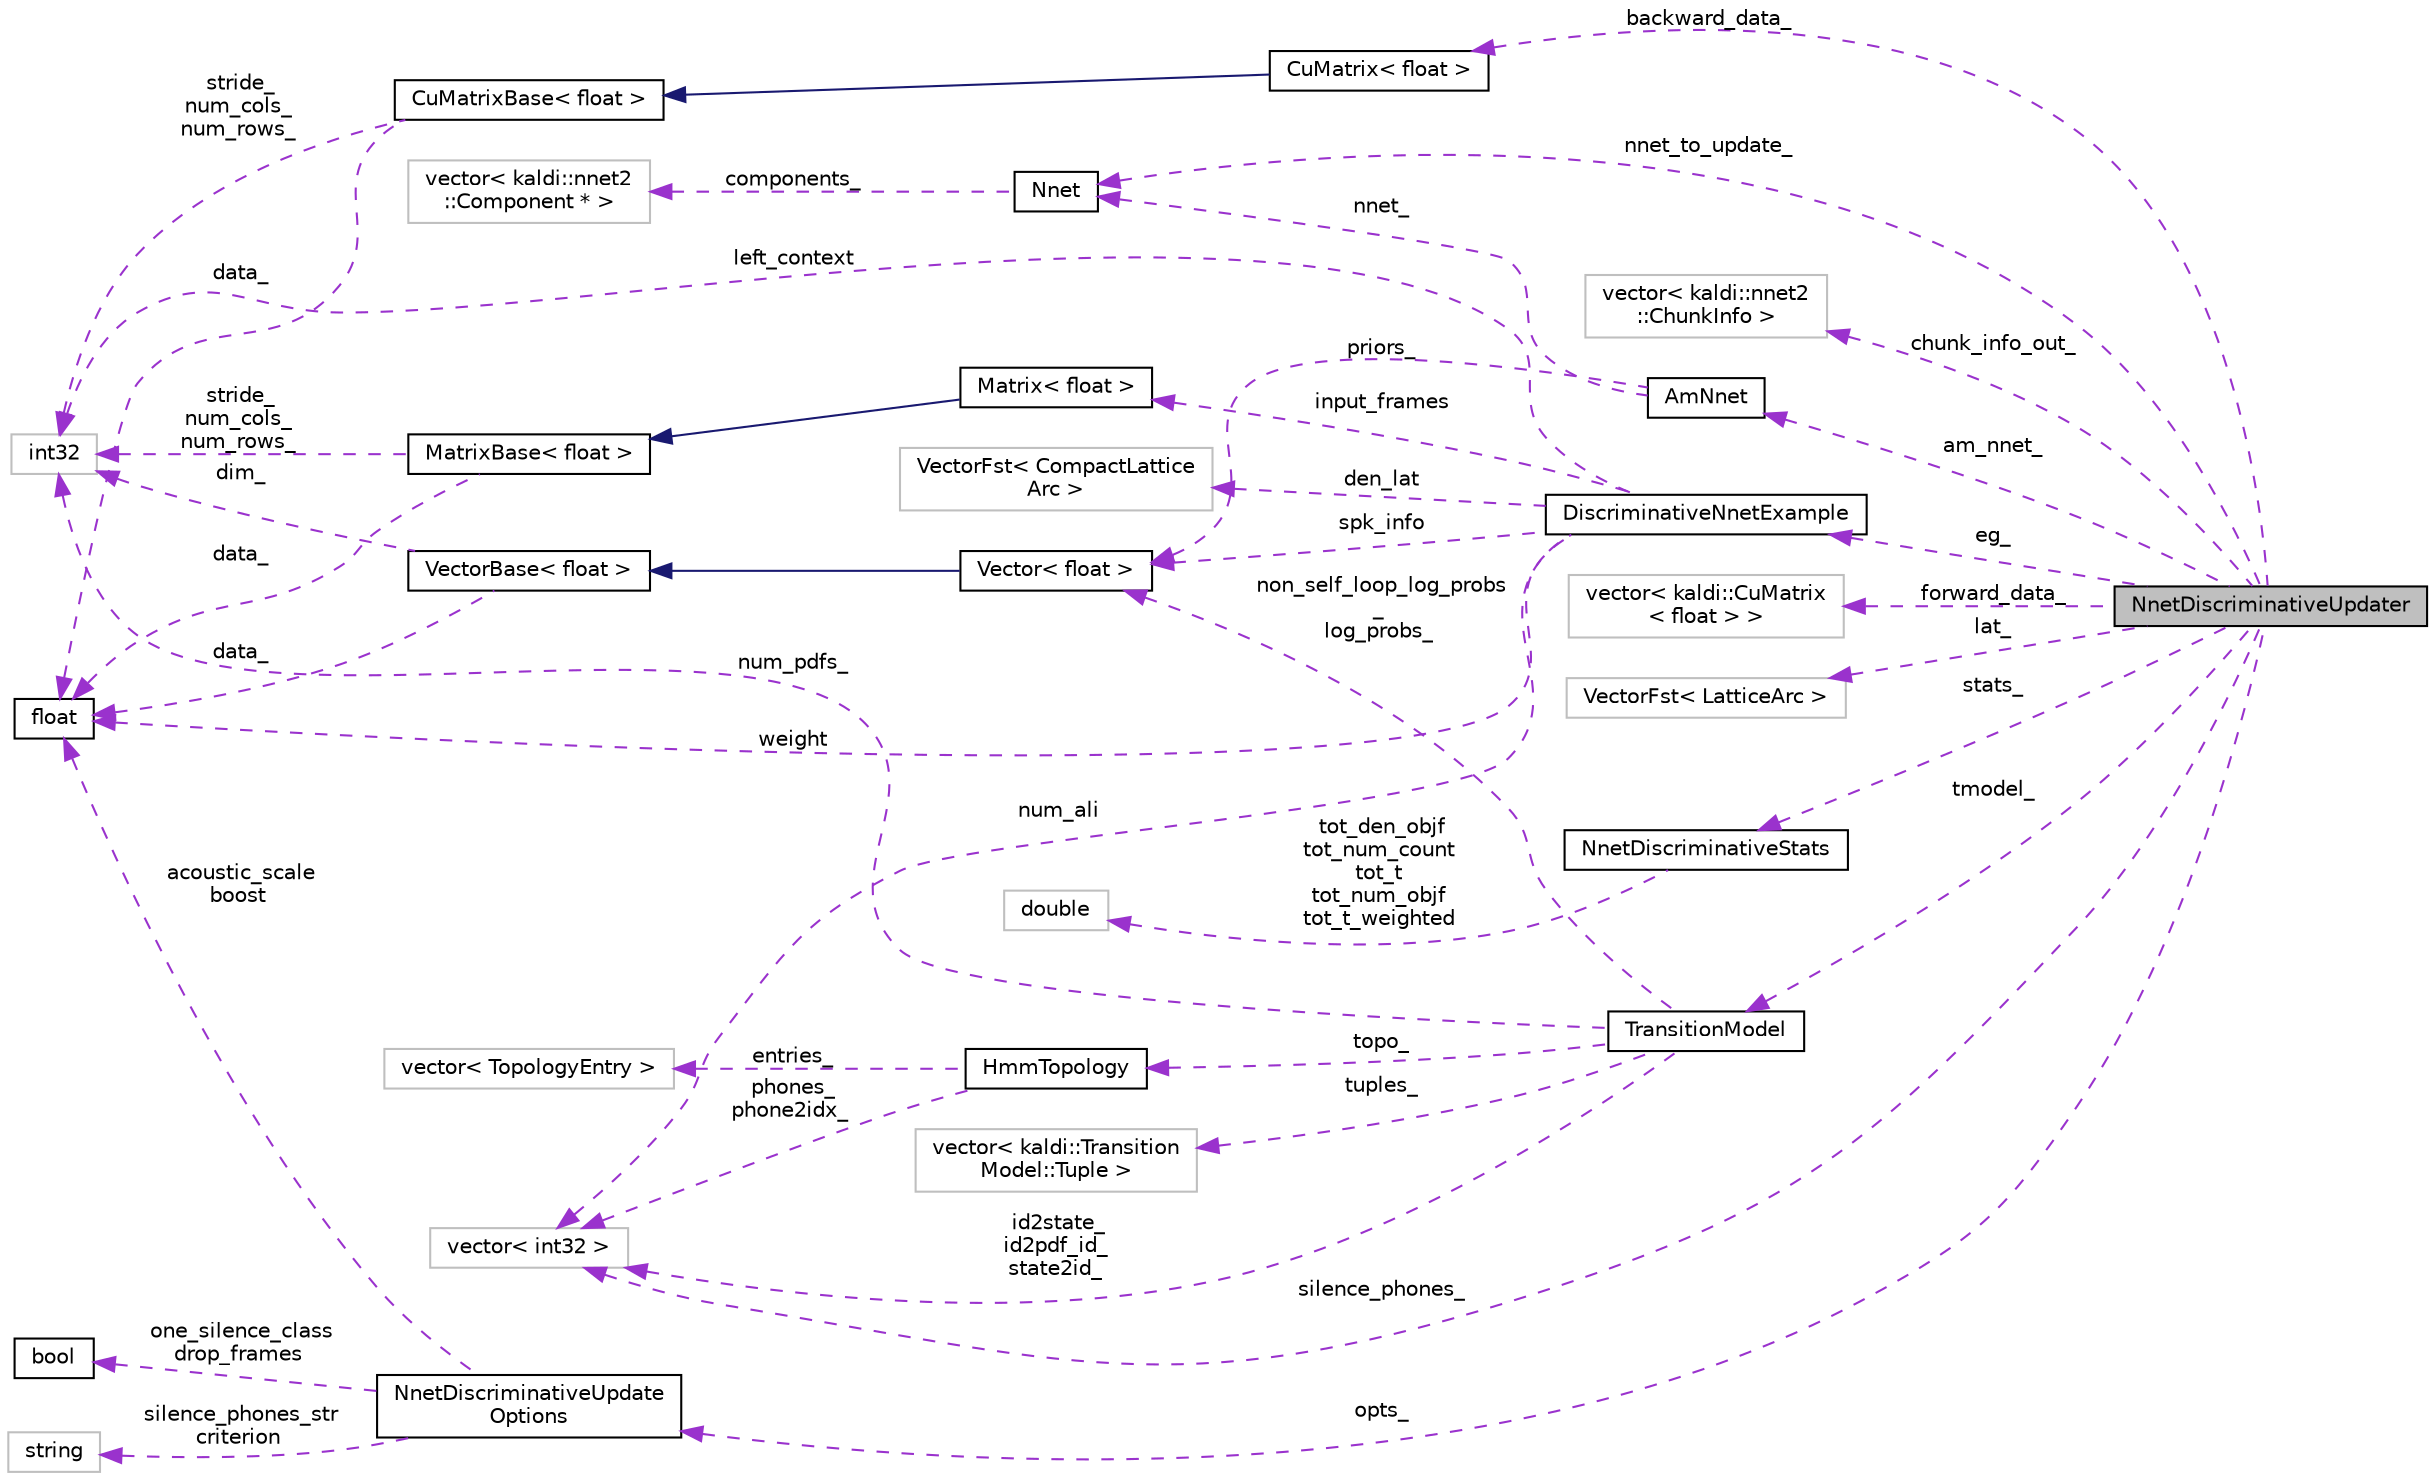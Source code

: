 digraph "NnetDiscriminativeUpdater"
{
  edge [fontname="Helvetica",fontsize="10",labelfontname="Helvetica",labelfontsize="10"];
  node [fontname="Helvetica",fontsize="10",shape=record];
  rankdir="LR";
  Node1 [label="NnetDiscriminativeUpdater",height=0.2,width=0.4,color="black", fillcolor="grey75", style="filled", fontcolor="black"];
  Node2 -> Node1 [dir="back",color="darkorchid3",fontsize="10",style="dashed",label=" eg_" ,fontname="Helvetica"];
  Node2 [label="DiscriminativeNnetExample",height=0.2,width=0.4,color="black", fillcolor="white", style="filled",URL="$structkaldi_1_1nnet2_1_1DiscriminativeNnetExample.html",tooltip="This struct is used to store the information we need for discriminative training (MMI or MPE)..."];
  Node3 -> Node2 [dir="back",color="darkorchid3",fontsize="10",style="dashed",label=" weight" ,fontname="Helvetica"];
  Node3 [label="float",height=0.2,width=0.4,color="black", fillcolor="white", style="filled",URL="$classfloat.html"];
  Node4 -> Node2 [dir="back",color="darkorchid3",fontsize="10",style="dashed",label=" num_ali" ,fontname="Helvetica"];
  Node4 [label="vector\< int32 \>",height=0.2,width=0.4,color="grey75", fillcolor="white", style="filled"];
  Node5 -> Node2 [dir="back",color="darkorchid3",fontsize="10",style="dashed",label=" input_frames" ,fontname="Helvetica"];
  Node5 [label="Matrix\< float \>",height=0.2,width=0.4,color="black", fillcolor="white", style="filled",URL="$classkaldi_1_1Matrix.html"];
  Node6 -> Node5 [dir="back",color="midnightblue",fontsize="10",style="solid",fontname="Helvetica"];
  Node6 [label="MatrixBase\< float \>",height=0.2,width=0.4,color="black", fillcolor="white", style="filled",URL="$classkaldi_1_1MatrixBase.html"];
  Node3 -> Node6 [dir="back",color="darkorchid3",fontsize="10",style="dashed",label=" data_" ,fontname="Helvetica"];
  Node7 -> Node6 [dir="back",color="darkorchid3",fontsize="10",style="dashed",label=" stride_\nnum_cols_\nnum_rows_" ,fontname="Helvetica"];
  Node7 [label="int32",height=0.2,width=0.4,color="grey75", fillcolor="white", style="filled"];
  Node8 -> Node2 [dir="back",color="darkorchid3",fontsize="10",style="dashed",label=" spk_info" ,fontname="Helvetica"];
  Node8 [label="Vector\< float \>",height=0.2,width=0.4,color="black", fillcolor="white", style="filled",URL="$classkaldi_1_1Vector.html"];
  Node9 -> Node8 [dir="back",color="midnightblue",fontsize="10",style="solid",fontname="Helvetica"];
  Node9 [label="VectorBase\< float \>",height=0.2,width=0.4,color="black", fillcolor="white", style="filled",URL="$classkaldi_1_1VectorBase.html"];
  Node3 -> Node9 [dir="back",color="darkorchid3",fontsize="10",style="dashed",label=" data_" ,fontname="Helvetica"];
  Node7 -> Node9 [dir="back",color="darkorchid3",fontsize="10",style="dashed",label=" dim_" ,fontname="Helvetica"];
  Node10 -> Node2 [dir="back",color="darkorchid3",fontsize="10",style="dashed",label=" den_lat" ,fontname="Helvetica"];
  Node10 [label="VectorFst\< CompactLattice\lArc \>",height=0.2,width=0.4,color="grey75", fillcolor="white", style="filled"];
  Node7 -> Node2 [dir="back",color="darkorchid3",fontsize="10",style="dashed",label=" left_context" ,fontname="Helvetica"];
  Node11 -> Node1 [dir="back",color="darkorchid3",fontsize="10",style="dashed",label=" chunk_info_out_" ,fontname="Helvetica"];
  Node11 [label="vector\< kaldi::nnet2\l::ChunkInfo \>",height=0.2,width=0.4,color="grey75", fillcolor="white", style="filled"];
  Node12 -> Node1 [dir="back",color="darkorchid3",fontsize="10",style="dashed",label=" am_nnet_" ,fontname="Helvetica"];
  Node12 [label="AmNnet",height=0.2,width=0.4,color="black", fillcolor="white", style="filled",URL="$classkaldi_1_1nnet2_1_1AmNnet.html"];
  Node8 -> Node12 [dir="back",color="darkorchid3",fontsize="10",style="dashed",label=" priors_" ,fontname="Helvetica"];
  Node13 -> Node12 [dir="back",color="darkorchid3",fontsize="10",style="dashed",label=" nnet_" ,fontname="Helvetica"];
  Node13 [label="Nnet",height=0.2,width=0.4,color="black", fillcolor="white", style="filled",URL="$classkaldi_1_1nnet2_1_1Nnet.html"];
  Node14 -> Node13 [dir="back",color="darkorchid3",fontsize="10",style="dashed",label=" components_" ,fontname="Helvetica"];
  Node14 [label="vector\< kaldi::nnet2\l::Component * \>",height=0.2,width=0.4,color="grey75", fillcolor="white", style="filled"];
  Node4 -> Node1 [dir="back",color="darkorchid3",fontsize="10",style="dashed",label=" silence_phones_" ,fontname="Helvetica"];
  Node15 -> Node1 [dir="back",color="darkorchid3",fontsize="10",style="dashed",label=" forward_data_" ,fontname="Helvetica"];
  Node15 [label="vector\< kaldi::CuMatrix\l\< float \> \>",height=0.2,width=0.4,color="grey75", fillcolor="white", style="filled"];
  Node16 -> Node1 [dir="back",color="darkorchid3",fontsize="10",style="dashed",label=" lat_" ,fontname="Helvetica"];
  Node16 [label="VectorFst\< LatticeArc \>",height=0.2,width=0.4,color="grey75", fillcolor="white", style="filled"];
  Node17 -> Node1 [dir="back",color="darkorchid3",fontsize="10",style="dashed",label=" backward_data_" ,fontname="Helvetica"];
  Node17 [label="CuMatrix\< float \>",height=0.2,width=0.4,color="black", fillcolor="white", style="filled",URL="$classkaldi_1_1CuMatrix.html"];
  Node18 -> Node17 [dir="back",color="midnightblue",fontsize="10",style="solid",fontname="Helvetica"];
  Node18 [label="CuMatrixBase\< float \>",height=0.2,width=0.4,color="black", fillcolor="white", style="filled",URL="$classkaldi_1_1CuMatrixBase.html"];
  Node3 -> Node18 [dir="back",color="darkorchid3",fontsize="10",style="dashed",label=" data_" ,fontname="Helvetica"];
  Node7 -> Node18 [dir="back",color="darkorchid3",fontsize="10",style="dashed",label=" stride_\nnum_cols_\nnum_rows_" ,fontname="Helvetica"];
  Node19 -> Node1 [dir="back",color="darkorchid3",fontsize="10",style="dashed",label=" opts_" ,fontname="Helvetica"];
  Node19 [label="NnetDiscriminativeUpdate\lOptions",height=0.2,width=0.4,color="black", fillcolor="white", style="filled",URL="$structkaldi_1_1nnet2_1_1NnetDiscriminativeUpdateOptions.html"];
  Node3 -> Node19 [dir="back",color="darkorchid3",fontsize="10",style="dashed",label=" acoustic_scale\nboost" ,fontname="Helvetica"];
  Node20 -> Node19 [dir="back",color="darkorchid3",fontsize="10",style="dashed",label=" one_silence_class\ndrop_frames" ,fontname="Helvetica"];
  Node20 [label="bool",height=0.2,width=0.4,color="black", fillcolor="white", style="filled",URL="$classbool.html"];
  Node21 -> Node19 [dir="back",color="darkorchid3",fontsize="10",style="dashed",label=" silence_phones_str\ncriterion" ,fontname="Helvetica"];
  Node21 [label="string",height=0.2,width=0.4,color="grey75", fillcolor="white", style="filled"];
  Node22 -> Node1 [dir="back",color="darkorchid3",fontsize="10",style="dashed",label=" stats_" ,fontname="Helvetica"];
  Node22 [label="NnetDiscriminativeStats",height=0.2,width=0.4,color="black", fillcolor="white", style="filled",URL="$structkaldi_1_1nnet2_1_1NnetDiscriminativeStats.html"];
  Node23 -> Node22 [dir="back",color="darkorchid3",fontsize="10",style="dashed",label=" tot_den_objf\ntot_num_count\ntot_t\ntot_num_objf\ntot_t_weighted" ,fontname="Helvetica"];
  Node23 [label="double",height=0.2,width=0.4,color="grey75", fillcolor="white", style="filled"];
  Node13 -> Node1 [dir="back",color="darkorchid3",fontsize="10",style="dashed",label=" nnet_to_update_" ,fontname="Helvetica"];
  Node24 -> Node1 [dir="back",color="darkorchid3",fontsize="10",style="dashed",label=" tmodel_" ,fontname="Helvetica"];
  Node24 [label="TransitionModel",height=0.2,width=0.4,color="black", fillcolor="white", style="filled",URL="$classkaldi_1_1TransitionModel.html"];
  Node25 -> Node24 [dir="back",color="darkorchid3",fontsize="10",style="dashed",label=" topo_" ,fontname="Helvetica"];
  Node25 [label="HmmTopology",height=0.2,width=0.4,color="black", fillcolor="white", style="filled",URL="$classkaldi_1_1HmmTopology.html",tooltip="A class for storing topology information for phones. "];
  Node4 -> Node25 [dir="back",color="darkorchid3",fontsize="10",style="dashed",label=" phones_\nphone2idx_" ,fontname="Helvetica"];
  Node26 -> Node25 [dir="back",color="darkorchid3",fontsize="10",style="dashed",label=" entries_" ,fontname="Helvetica"];
  Node26 [label="vector\< TopologyEntry \>",height=0.2,width=0.4,color="grey75", fillcolor="white", style="filled"];
  Node4 -> Node24 [dir="back",color="darkorchid3",fontsize="10",style="dashed",label=" id2state_\nid2pdf_id_\nstate2id_" ,fontname="Helvetica"];
  Node27 -> Node24 [dir="back",color="darkorchid3",fontsize="10",style="dashed",label=" tuples_" ,fontname="Helvetica"];
  Node27 [label="vector\< kaldi::Transition\lModel::Tuple \>",height=0.2,width=0.4,color="grey75", fillcolor="white", style="filled"];
  Node8 -> Node24 [dir="back",color="darkorchid3",fontsize="10",style="dashed",label=" non_self_loop_log_probs\l_\nlog_probs_" ,fontname="Helvetica"];
  Node7 -> Node24 [dir="back",color="darkorchid3",fontsize="10",style="dashed",label=" num_pdfs_" ,fontname="Helvetica"];
}
